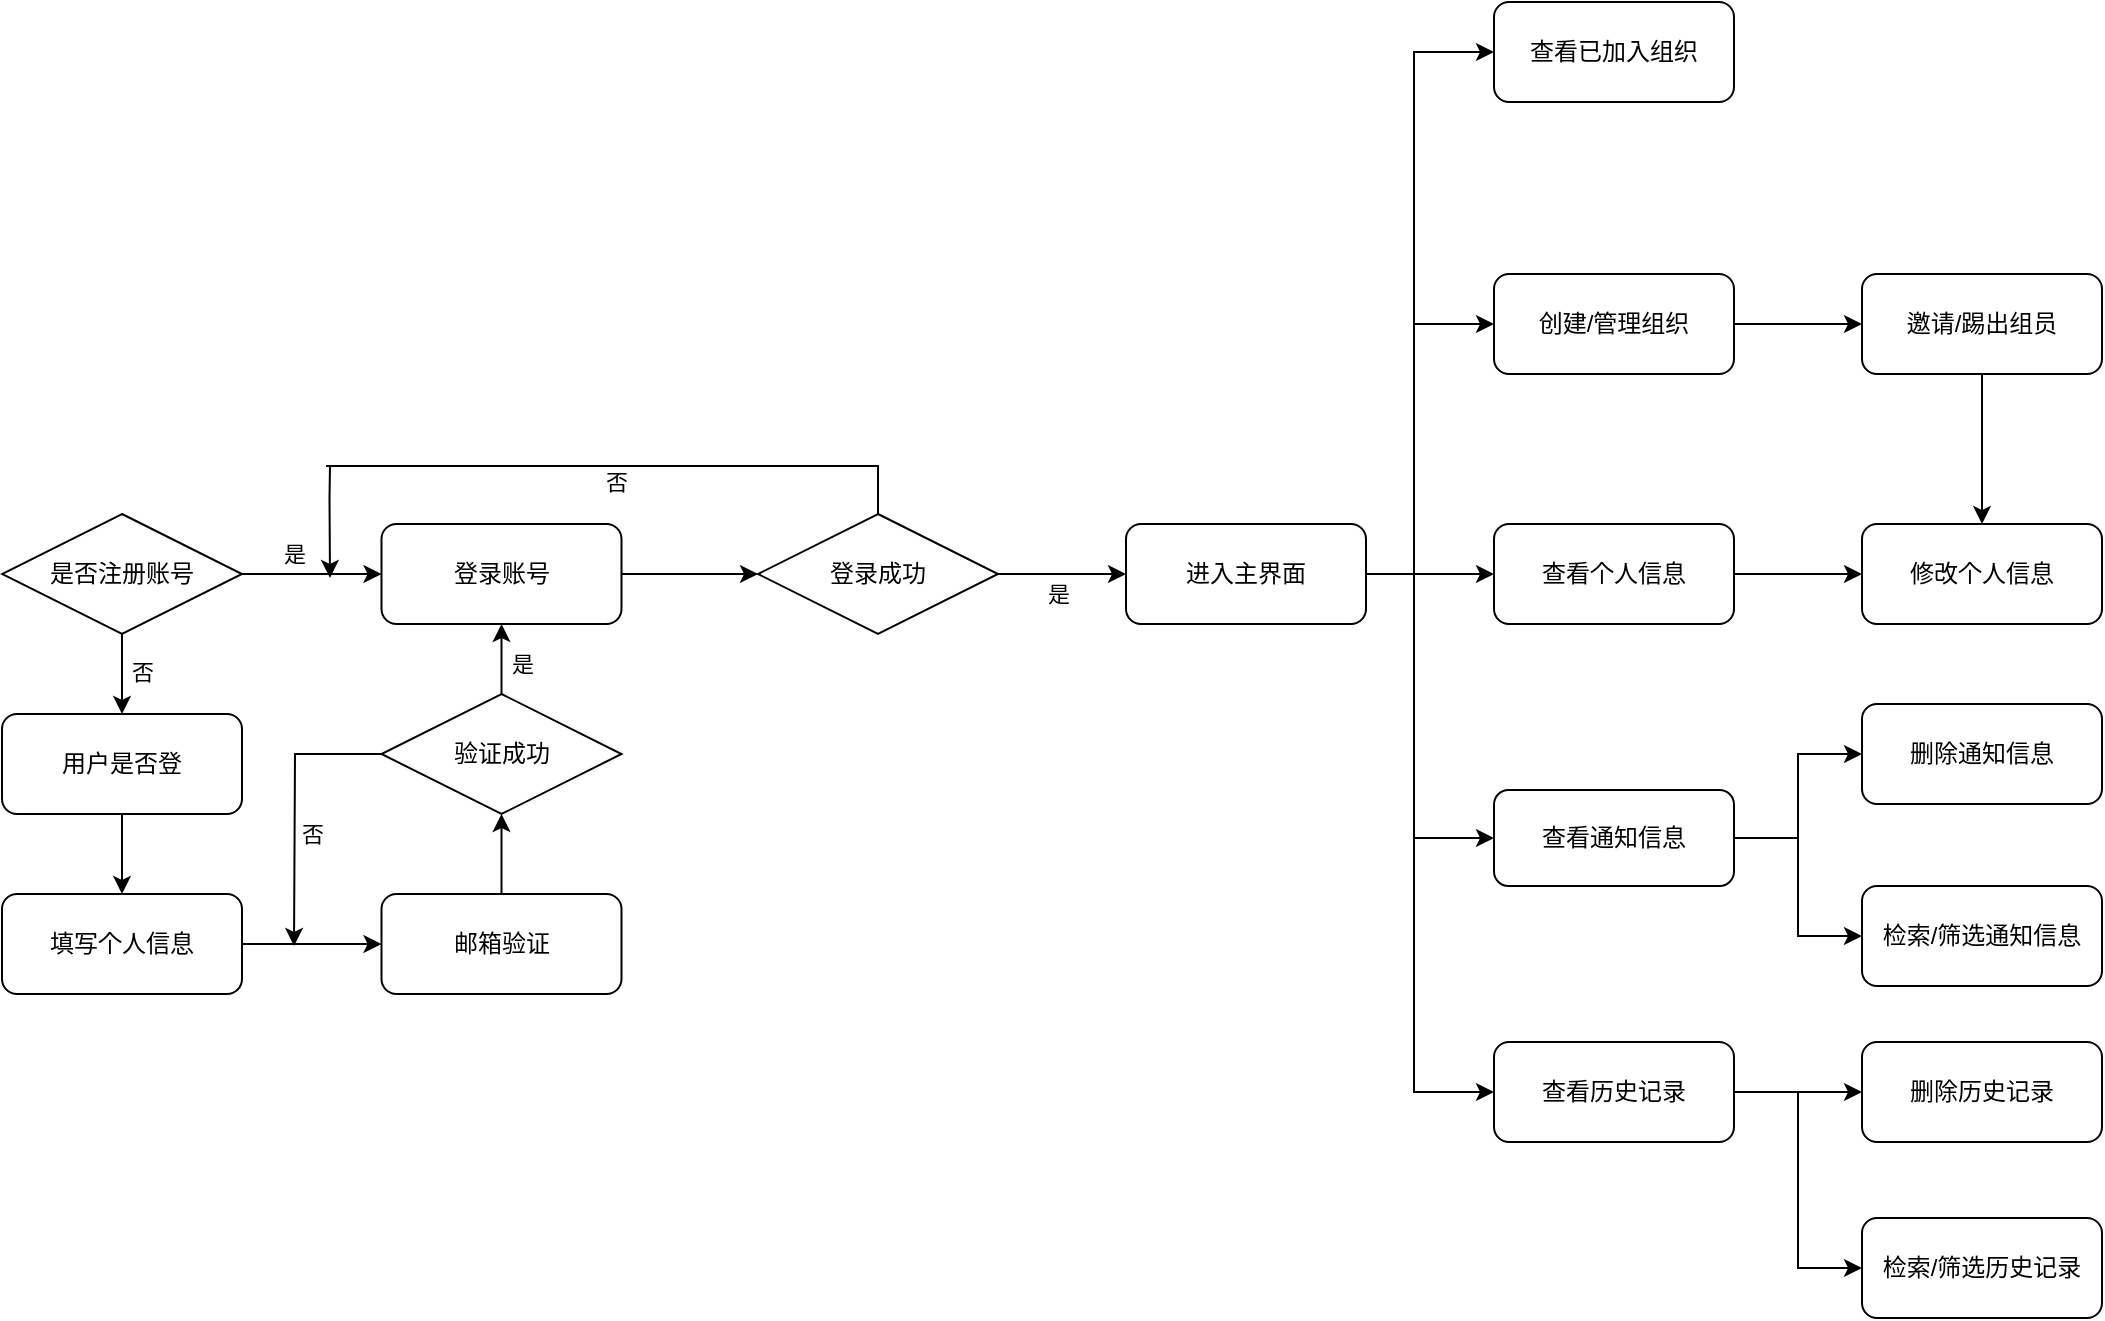 <mxfile version="24.0.7" type="device">
  <diagram id="C5RBs43oDa-KdzZeNtuy" name="Page-1">
    <mxGraphModel dx="1183" dy="714" grid="0" gridSize="8" guides="1" tooltips="1" connect="1" arrows="1" fold="1" page="0" pageScale="1" pageWidth="827" pageHeight="1169" math="0" shadow="0">
      <root>
        <mxCell id="WIyWlLk6GJQsqaUBKTNV-0" />
        <mxCell id="WIyWlLk6GJQsqaUBKTNV-1" parent="WIyWlLk6GJQsqaUBKTNV-0" />
        <mxCell id="jMU5DlxYk4nOSul0Jy-I-7" style="edgeStyle=orthogonalEdgeStyle;rounded=0;orthogonalLoop=1;jettySize=auto;html=1;exitX=0.5;exitY=1;exitDx=0;exitDy=0;entryX=0.5;entryY=0;entryDx=0;entryDy=0;" edge="1" parent="WIyWlLk6GJQsqaUBKTNV-1" source="jMU5DlxYk4nOSul0Jy-I-0" target="jMU5DlxYk4nOSul0Jy-I-5">
          <mxGeometry relative="1" as="geometry" />
        </mxCell>
        <mxCell id="jMU5DlxYk4nOSul0Jy-I-0" value="用户是否登" style="rounded=1;whiteSpace=wrap;html=1;" vertex="1" parent="WIyWlLk6GJQsqaUBKTNV-1">
          <mxGeometry x="70" y="660" width="120" height="50" as="geometry" />
        </mxCell>
        <mxCell id="jMU5DlxYk4nOSul0Jy-I-19" style="edgeStyle=orthogonalEdgeStyle;rounded=0;orthogonalLoop=1;jettySize=auto;html=1;exitX=1;exitY=0.5;exitDx=0;exitDy=0;entryX=0;entryY=0.5;entryDx=0;entryDy=0;" edge="1" parent="WIyWlLk6GJQsqaUBKTNV-1" source="jMU5DlxYk4nOSul0Jy-I-2" target="jMU5DlxYk4nOSul0Jy-I-11">
          <mxGeometry relative="1" as="geometry" />
        </mxCell>
        <mxCell id="jMU5DlxYk4nOSul0Jy-I-20" value="是" style="edgeLabel;html=1;align=center;verticalAlign=middle;resizable=0;points=[];" vertex="1" connectable="0" parent="jMU5DlxYk4nOSul0Jy-I-19">
          <mxGeometry x="0.033" y="1" relative="1" as="geometry">
            <mxPoint x="-10" y="-9" as="offset" />
          </mxGeometry>
        </mxCell>
        <mxCell id="jMU5DlxYk4nOSul0Jy-I-2" value="是否注册账号" style="rhombus;whiteSpace=wrap;html=1;" vertex="1" parent="WIyWlLk6GJQsqaUBKTNV-1">
          <mxGeometry x="70" y="560" width="120" height="60" as="geometry" />
        </mxCell>
        <mxCell id="jMU5DlxYk4nOSul0Jy-I-3" value="" style="endArrow=classic;html=1;rounded=0;entryX=0.5;entryY=0;entryDx=0;entryDy=0;" edge="1" parent="WIyWlLk6GJQsqaUBKTNV-1" target="jMU5DlxYk4nOSul0Jy-I-0">
          <mxGeometry width="50" height="50" relative="1" as="geometry">
            <mxPoint x="130" y="620" as="sourcePoint" />
            <mxPoint x="180" y="570" as="targetPoint" />
          </mxGeometry>
        </mxCell>
        <mxCell id="jMU5DlxYk4nOSul0Jy-I-4" value="否" style="edgeLabel;html=1;align=center;verticalAlign=middle;resizable=0;points=[];" vertex="1" connectable="0" parent="jMU5DlxYk4nOSul0Jy-I-3">
          <mxGeometry x="-0.08" y="-1" relative="1" as="geometry">
            <mxPoint x="11" as="offset" />
          </mxGeometry>
        </mxCell>
        <mxCell id="jMU5DlxYk4nOSul0Jy-I-13" style="edgeStyle=orthogonalEdgeStyle;rounded=0;orthogonalLoop=1;jettySize=auto;html=1;exitX=1;exitY=0.5;exitDx=0;exitDy=0;entryX=0;entryY=0.5;entryDx=0;entryDy=0;" edge="1" parent="WIyWlLk6GJQsqaUBKTNV-1" source="jMU5DlxYk4nOSul0Jy-I-5" target="jMU5DlxYk4nOSul0Jy-I-9">
          <mxGeometry relative="1" as="geometry" />
        </mxCell>
        <mxCell id="jMU5DlxYk4nOSul0Jy-I-5" value="填写个人信息" style="rounded=1;whiteSpace=wrap;html=1;" vertex="1" parent="WIyWlLk6GJQsqaUBKTNV-1">
          <mxGeometry x="70" y="750" width="120" height="50" as="geometry" />
        </mxCell>
        <mxCell id="jMU5DlxYk4nOSul0Jy-I-14" style="edgeStyle=orthogonalEdgeStyle;rounded=0;orthogonalLoop=1;jettySize=auto;html=1;exitX=0.5;exitY=0;exitDx=0;exitDy=0;entryX=0.5;entryY=1;entryDx=0;entryDy=0;" edge="1" parent="WIyWlLk6GJQsqaUBKTNV-1" source="jMU5DlxYk4nOSul0Jy-I-9" target="jMU5DlxYk4nOSul0Jy-I-10">
          <mxGeometry relative="1" as="geometry" />
        </mxCell>
        <mxCell id="jMU5DlxYk4nOSul0Jy-I-9" value="邮箱验证" style="rounded=1;whiteSpace=wrap;html=1;" vertex="1" parent="WIyWlLk6GJQsqaUBKTNV-1">
          <mxGeometry x="259.75" y="750" width="120" height="50" as="geometry" />
        </mxCell>
        <mxCell id="jMU5DlxYk4nOSul0Jy-I-15" style="edgeStyle=orthogonalEdgeStyle;rounded=0;orthogonalLoop=1;jettySize=auto;html=1;exitX=0.5;exitY=0;exitDx=0;exitDy=0;entryX=0.5;entryY=1;entryDx=0;entryDy=0;" edge="1" parent="WIyWlLk6GJQsqaUBKTNV-1" source="jMU5DlxYk4nOSul0Jy-I-10" target="jMU5DlxYk4nOSul0Jy-I-11">
          <mxGeometry relative="1" as="geometry" />
        </mxCell>
        <mxCell id="jMU5DlxYk4nOSul0Jy-I-16" value="是" style="edgeLabel;html=1;align=center;verticalAlign=middle;resizable=0;points=[];" vertex="1" connectable="0" parent="jMU5DlxYk4nOSul0Jy-I-15">
          <mxGeometry x="-0.143" y="-1" relative="1" as="geometry">
            <mxPoint x="9" as="offset" />
          </mxGeometry>
        </mxCell>
        <mxCell id="jMU5DlxYk4nOSul0Jy-I-26" style="edgeStyle=orthogonalEdgeStyle;rounded=0;orthogonalLoop=1;jettySize=auto;html=1;exitX=0;exitY=0.5;exitDx=0;exitDy=0;" edge="1" parent="WIyWlLk6GJQsqaUBKTNV-1" source="jMU5DlxYk4nOSul0Jy-I-10">
          <mxGeometry relative="1" as="geometry">
            <mxPoint x="216" y="776" as="targetPoint" />
          </mxGeometry>
        </mxCell>
        <mxCell id="jMU5DlxYk4nOSul0Jy-I-27" value="否" style="edgeLabel;html=1;align=center;verticalAlign=middle;resizable=0;points=[];" vertex="1" connectable="0" parent="jMU5DlxYk4nOSul0Jy-I-26">
          <mxGeometry x="0.238" y="4" relative="1" as="geometry">
            <mxPoint x="4" y="-3" as="offset" />
          </mxGeometry>
        </mxCell>
        <mxCell id="jMU5DlxYk4nOSul0Jy-I-10" value="验证成功" style="rhombus;whiteSpace=wrap;html=1;" vertex="1" parent="WIyWlLk6GJQsqaUBKTNV-1">
          <mxGeometry x="259.75" y="650" width="120" height="60" as="geometry" />
        </mxCell>
        <mxCell id="jMU5DlxYk4nOSul0Jy-I-28" style="edgeStyle=orthogonalEdgeStyle;rounded=0;orthogonalLoop=1;jettySize=auto;html=1;exitX=1;exitY=0.5;exitDx=0;exitDy=0;entryX=0;entryY=0.5;entryDx=0;entryDy=0;" edge="1" parent="WIyWlLk6GJQsqaUBKTNV-1" source="jMU5DlxYk4nOSul0Jy-I-11" target="jMU5DlxYk4nOSul0Jy-I-21">
          <mxGeometry relative="1" as="geometry" />
        </mxCell>
        <mxCell id="jMU5DlxYk4nOSul0Jy-I-11" value="登录账号" style="rounded=1;whiteSpace=wrap;html=1;" vertex="1" parent="WIyWlLk6GJQsqaUBKTNV-1">
          <mxGeometry x="259.75" y="565" width="120" height="50" as="geometry" />
        </mxCell>
        <mxCell id="jMU5DlxYk4nOSul0Jy-I-36" style="edgeStyle=orthogonalEdgeStyle;rounded=0;orthogonalLoop=1;jettySize=auto;html=1;exitX=1;exitY=0.5;exitDx=0;exitDy=0;entryX=0;entryY=0.5;entryDx=0;entryDy=0;" edge="1" parent="WIyWlLk6GJQsqaUBKTNV-1" source="jMU5DlxYk4nOSul0Jy-I-21" target="jMU5DlxYk4nOSul0Jy-I-35">
          <mxGeometry relative="1" as="geometry" />
        </mxCell>
        <mxCell id="jMU5DlxYk4nOSul0Jy-I-37" value="是" style="edgeLabel;html=1;align=center;verticalAlign=middle;resizable=0;points=[];" vertex="1" connectable="0" parent="jMU5DlxYk4nOSul0Jy-I-36">
          <mxGeometry x="-0.062" y="-1" relative="1" as="geometry">
            <mxPoint y="9" as="offset" />
          </mxGeometry>
        </mxCell>
        <mxCell id="jMU5DlxYk4nOSul0Jy-I-21" value="登录成功" style="rhombus;whiteSpace=wrap;html=1;" vertex="1" parent="WIyWlLk6GJQsqaUBKTNV-1">
          <mxGeometry x="448" y="560" width="120" height="60" as="geometry" />
        </mxCell>
        <mxCell id="jMU5DlxYk4nOSul0Jy-I-30" value="" style="endArrow=none;html=1;rounded=0;entryX=0.5;entryY=0;entryDx=0;entryDy=0;" edge="1" parent="WIyWlLk6GJQsqaUBKTNV-1" target="jMU5DlxYk4nOSul0Jy-I-21">
          <mxGeometry width="50" height="50" relative="1" as="geometry">
            <mxPoint x="232" y="536" as="sourcePoint" />
            <mxPoint x="512" y="536" as="targetPoint" />
            <Array as="points">
              <mxPoint x="508" y="536" />
            </Array>
          </mxGeometry>
        </mxCell>
        <mxCell id="jMU5DlxYk4nOSul0Jy-I-34" value="否" style="edgeLabel;html=1;align=center;verticalAlign=middle;resizable=0;points=[];" vertex="1" connectable="0" parent="jMU5DlxYk4nOSul0Jy-I-30">
          <mxGeometry x="0.129" relative="1" as="geometry">
            <mxPoint x="-25" y="8" as="offset" />
          </mxGeometry>
        </mxCell>
        <mxCell id="jMU5DlxYk4nOSul0Jy-I-33" value="" style="endArrow=classic;html=1;rounded=0;" edge="1" parent="WIyWlLk6GJQsqaUBKTNV-1">
          <mxGeometry width="50" height="50" relative="1" as="geometry">
            <mxPoint x="234" y="536" as="sourcePoint" />
            <mxPoint x="234" y="592" as="targetPoint" />
            <Array as="points">
              <mxPoint x="233.75" y="552" />
            </Array>
          </mxGeometry>
        </mxCell>
        <mxCell id="jMU5DlxYk4nOSul0Jy-I-39" style="edgeStyle=orthogonalEdgeStyle;rounded=0;orthogonalLoop=1;jettySize=auto;html=1;exitX=1;exitY=0.5;exitDx=0;exitDy=0;entryX=0;entryY=0.5;entryDx=0;entryDy=0;" edge="1" parent="WIyWlLk6GJQsqaUBKTNV-1" source="jMU5DlxYk4nOSul0Jy-I-35" target="jMU5DlxYk4nOSul0Jy-I-38">
          <mxGeometry relative="1" as="geometry" />
        </mxCell>
        <mxCell id="jMU5DlxYk4nOSul0Jy-I-35" value="进入主界面" style="rounded=1;whiteSpace=wrap;html=1;" vertex="1" parent="WIyWlLk6GJQsqaUBKTNV-1">
          <mxGeometry x="632" y="565" width="120" height="50" as="geometry" />
        </mxCell>
        <mxCell id="jMU5DlxYk4nOSul0Jy-I-42" style="edgeStyle=orthogonalEdgeStyle;rounded=0;orthogonalLoop=1;jettySize=auto;html=1;exitX=1;exitY=0.5;exitDx=0;exitDy=0;" edge="1" parent="WIyWlLk6GJQsqaUBKTNV-1" source="jMU5DlxYk4nOSul0Jy-I-38" target="jMU5DlxYk4nOSul0Jy-I-41">
          <mxGeometry relative="1" as="geometry" />
        </mxCell>
        <mxCell id="jMU5DlxYk4nOSul0Jy-I-38" value="查看个人信息" style="rounded=1;whiteSpace=wrap;html=1;" vertex="1" parent="WIyWlLk6GJQsqaUBKTNV-1">
          <mxGeometry x="816" y="565" width="120" height="50" as="geometry" />
        </mxCell>
        <mxCell id="jMU5DlxYk4nOSul0Jy-I-41" value="修改个人信息" style="rounded=1;whiteSpace=wrap;html=1;" vertex="1" parent="WIyWlLk6GJQsqaUBKTNV-1">
          <mxGeometry x="1000" y="565" width="120" height="50" as="geometry" />
        </mxCell>
        <mxCell id="jMU5DlxYk4nOSul0Jy-I-47" style="edgeStyle=orthogonalEdgeStyle;rounded=0;orthogonalLoop=1;jettySize=auto;html=1;exitX=1;exitY=0.5;exitDx=0;exitDy=0;entryX=0;entryY=0.5;entryDx=0;entryDy=0;" edge="1" parent="WIyWlLk6GJQsqaUBKTNV-1" source="jMU5DlxYk4nOSul0Jy-I-44" target="jMU5DlxYk4nOSul0Jy-I-45">
          <mxGeometry relative="1" as="geometry" />
        </mxCell>
        <mxCell id="jMU5DlxYk4nOSul0Jy-I-44" value="查看历史记录" style="rounded=1;whiteSpace=wrap;html=1;" vertex="1" parent="WIyWlLk6GJQsqaUBKTNV-1">
          <mxGeometry x="816" y="824" width="120" height="50" as="geometry" />
        </mxCell>
        <mxCell id="jMU5DlxYk4nOSul0Jy-I-45" value="检索/筛选历史记录" style="rounded=1;whiteSpace=wrap;html=1;" vertex="1" parent="WIyWlLk6GJQsqaUBKTNV-1">
          <mxGeometry x="1000" y="912" width="120" height="50" as="geometry" />
        </mxCell>
        <mxCell id="jMU5DlxYk4nOSul0Jy-I-46" value="删除历史记录" style="rounded=1;whiteSpace=wrap;html=1;" vertex="1" parent="WIyWlLk6GJQsqaUBKTNV-1">
          <mxGeometry x="1000" y="824" width="120" height="50" as="geometry" />
        </mxCell>
        <mxCell id="jMU5DlxYk4nOSul0Jy-I-48" value="" style="endArrow=classic;html=1;rounded=0;entryX=0;entryY=0.5;entryDx=0;entryDy=0;" edge="1" parent="WIyWlLk6GJQsqaUBKTNV-1" target="jMU5DlxYk4nOSul0Jy-I-46">
          <mxGeometry width="50" height="50" relative="1" as="geometry">
            <mxPoint x="968" y="930" as="sourcePoint" />
            <mxPoint x="970" y="906" as="targetPoint" />
            <Array as="points">
              <mxPoint x="968" y="849" />
            </Array>
          </mxGeometry>
        </mxCell>
        <mxCell id="jMU5DlxYk4nOSul0Jy-I-54" style="edgeStyle=orthogonalEdgeStyle;rounded=0;orthogonalLoop=1;jettySize=auto;html=1;exitX=1;exitY=0.5;exitDx=0;exitDy=0;entryX=0;entryY=0.5;entryDx=0;entryDy=0;" edge="1" parent="WIyWlLk6GJQsqaUBKTNV-1" source="jMU5DlxYk4nOSul0Jy-I-49" target="jMU5DlxYk4nOSul0Jy-I-51">
          <mxGeometry relative="1" as="geometry" />
        </mxCell>
        <mxCell id="jMU5DlxYk4nOSul0Jy-I-49" value="查看通知信息" style="rounded=1;whiteSpace=wrap;html=1;" vertex="1" parent="WIyWlLk6GJQsqaUBKTNV-1">
          <mxGeometry x="816" y="698" width="120" height="48" as="geometry" />
        </mxCell>
        <mxCell id="jMU5DlxYk4nOSul0Jy-I-50" value="" style="endArrow=classic;html=1;rounded=0;entryX=0;entryY=0.5;entryDx=0;entryDy=0;" edge="1" parent="WIyWlLk6GJQsqaUBKTNV-1" target="jMU5DlxYk4nOSul0Jy-I-49">
          <mxGeometry width="50" height="50" relative="1" as="geometry">
            <mxPoint x="776" y="592" as="sourcePoint" />
            <mxPoint x="970" y="906" as="targetPoint" />
            <Array as="points">
              <mxPoint x="776" y="722" />
            </Array>
          </mxGeometry>
        </mxCell>
        <mxCell id="jMU5DlxYk4nOSul0Jy-I-51" value="检索/筛选通知信息" style="rounded=1;whiteSpace=wrap;html=1;" vertex="1" parent="WIyWlLk6GJQsqaUBKTNV-1">
          <mxGeometry x="1000" y="746" width="120" height="50" as="geometry" />
        </mxCell>
        <mxCell id="jMU5DlxYk4nOSul0Jy-I-52" value="删除通知信息" style="rounded=1;whiteSpace=wrap;html=1;" vertex="1" parent="WIyWlLk6GJQsqaUBKTNV-1">
          <mxGeometry x="1000" y="655" width="120" height="50" as="geometry" />
        </mxCell>
        <mxCell id="jMU5DlxYk4nOSul0Jy-I-53" value="" style="endArrow=classic;html=1;rounded=0;entryX=0;entryY=0.5;entryDx=0;entryDy=0;" edge="1" target="jMU5DlxYk4nOSul0Jy-I-52" parent="WIyWlLk6GJQsqaUBKTNV-1">
          <mxGeometry width="50" height="50" relative="1" as="geometry">
            <mxPoint x="968" y="746" as="sourcePoint" />
            <mxPoint x="970" y="722" as="targetPoint" />
            <Array as="points">
              <mxPoint x="968" y="680" />
            </Array>
          </mxGeometry>
        </mxCell>
        <mxCell id="jMU5DlxYk4nOSul0Jy-I-55" value="" style="endArrow=classic;html=1;rounded=0;entryX=0;entryY=0.5;entryDx=0;entryDy=0;" edge="1" parent="WIyWlLk6GJQsqaUBKTNV-1" target="jMU5DlxYk4nOSul0Jy-I-44">
          <mxGeometry width="50" height="50" relative="1" as="geometry">
            <mxPoint x="776" y="704" as="sourcePoint" />
            <mxPoint x="674" y="656" as="targetPoint" />
            <Array as="points">
              <mxPoint x="776" y="849" />
            </Array>
          </mxGeometry>
        </mxCell>
        <mxCell id="jMU5DlxYk4nOSul0Jy-I-56" value="" style="endArrow=classic;html=1;rounded=0;entryX=0;entryY=0.5;entryDx=0;entryDy=0;" edge="1" parent="WIyWlLk6GJQsqaUBKTNV-1" target="jMU5DlxYk4nOSul0Jy-I-57">
          <mxGeometry width="50" height="50" relative="1" as="geometry">
            <mxPoint x="776" y="600" as="sourcePoint" />
            <mxPoint x="776" y="344" as="targetPoint" />
            <Array as="points">
              <mxPoint x="776" y="329" />
            </Array>
          </mxGeometry>
        </mxCell>
        <mxCell id="jMU5DlxYk4nOSul0Jy-I-57" value="查看已加入组织" style="rounded=1;whiteSpace=wrap;html=1;" vertex="1" parent="WIyWlLk6GJQsqaUBKTNV-1">
          <mxGeometry x="816" y="304" width="120" height="50" as="geometry" />
        </mxCell>
        <mxCell id="jMU5DlxYk4nOSul0Jy-I-65" style="edgeStyle=orthogonalEdgeStyle;rounded=0;orthogonalLoop=1;jettySize=auto;html=1;exitX=1;exitY=0.5;exitDx=0;exitDy=0;entryX=0;entryY=0.5;entryDx=0;entryDy=0;" edge="1" parent="WIyWlLk6GJQsqaUBKTNV-1" source="jMU5DlxYk4nOSul0Jy-I-60" target="jMU5DlxYk4nOSul0Jy-I-63">
          <mxGeometry relative="1" as="geometry" />
        </mxCell>
        <mxCell id="jMU5DlxYk4nOSul0Jy-I-60" value="创建/管理组织" style="rounded=1;whiteSpace=wrap;html=1;" vertex="1" parent="WIyWlLk6GJQsqaUBKTNV-1">
          <mxGeometry x="816" y="440" width="120" height="50" as="geometry" />
        </mxCell>
        <mxCell id="jMU5DlxYk4nOSul0Jy-I-62" value="" style="endArrow=classic;html=1;rounded=0;entryX=0;entryY=0.5;entryDx=0;entryDy=0;" edge="1" parent="WIyWlLk6GJQsqaUBKTNV-1" target="jMU5DlxYk4nOSul0Jy-I-60">
          <mxGeometry width="50" height="50" relative="1" as="geometry">
            <mxPoint x="776" y="465" as="sourcePoint" />
            <mxPoint x="674" y="560" as="targetPoint" />
          </mxGeometry>
        </mxCell>
        <mxCell id="jMU5DlxYk4nOSul0Jy-I-64" value="" style="edgeStyle=orthogonalEdgeStyle;rounded=0;orthogonalLoop=1;jettySize=auto;html=1;" edge="1" parent="WIyWlLk6GJQsqaUBKTNV-1" source="jMU5DlxYk4nOSul0Jy-I-63" target="jMU5DlxYk4nOSul0Jy-I-41">
          <mxGeometry relative="1" as="geometry" />
        </mxCell>
        <mxCell id="jMU5DlxYk4nOSul0Jy-I-63" value="邀请/踢出组员" style="rounded=1;whiteSpace=wrap;html=1;" vertex="1" parent="WIyWlLk6GJQsqaUBKTNV-1">
          <mxGeometry x="1000" y="440" width="120" height="50" as="geometry" />
        </mxCell>
      </root>
    </mxGraphModel>
  </diagram>
</mxfile>
